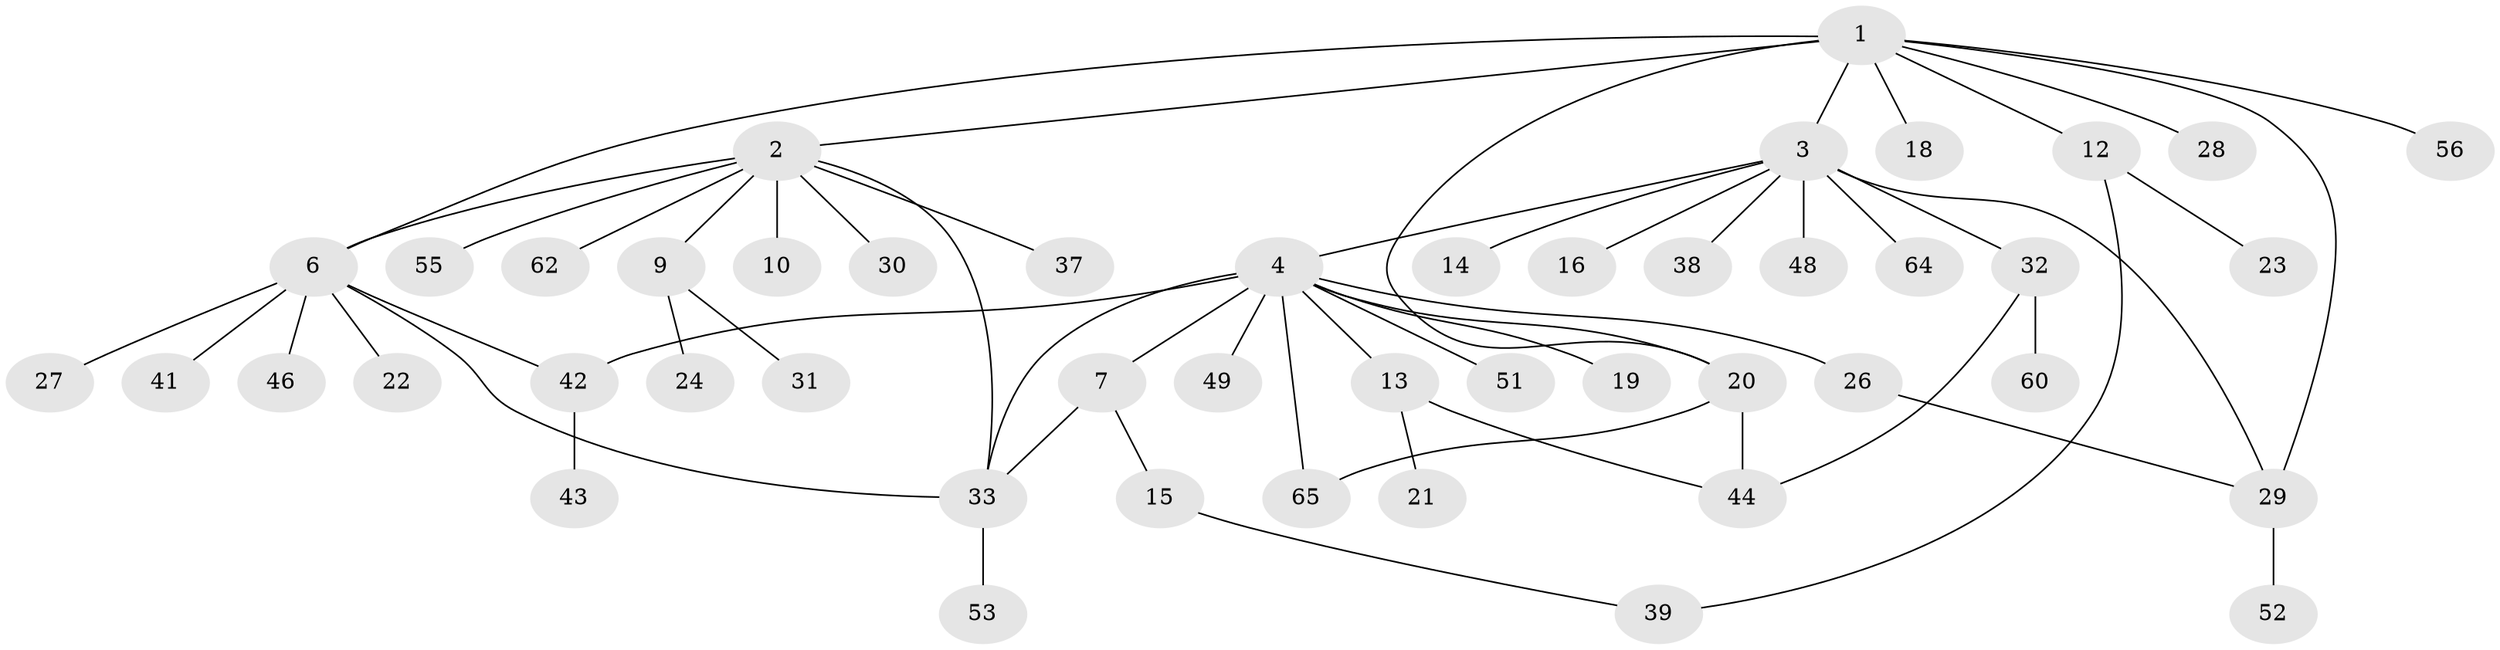 // Generated by graph-tools (version 1.1) at 2025/51/02/27/25 19:51:55]
// undirected, 47 vertices, 58 edges
graph export_dot {
graph [start="1"]
  node [color=gray90,style=filled];
  1 [super="+8"];
  2 [super="+5"];
  3 [super="+11"];
  4 [super="+61"];
  6 [super="+17"];
  7;
  9 [super="+35"];
  10;
  12 [super="+54"];
  13 [super="+25"];
  14;
  15 [super="+45"];
  16;
  18;
  19;
  20 [super="+36"];
  21;
  22;
  23;
  24 [super="+34"];
  26;
  27 [super="+40"];
  28;
  29 [super="+50"];
  30;
  31;
  32 [super="+47"];
  33 [super="+59"];
  37;
  38;
  39;
  41;
  42 [super="+57"];
  43;
  44 [super="+58"];
  46;
  48;
  49;
  51;
  52 [super="+63"];
  53;
  55;
  56;
  60;
  62;
  64;
  65;
  1 -- 2;
  1 -- 3 [weight=2];
  1 -- 6;
  1 -- 12;
  1 -- 18;
  1 -- 20;
  1 -- 28;
  1 -- 56;
  1 -- 29;
  2 -- 6;
  2 -- 9;
  2 -- 30;
  2 -- 37;
  2 -- 33;
  2 -- 55;
  2 -- 10;
  2 -- 62;
  3 -- 4;
  3 -- 14;
  3 -- 16;
  3 -- 29;
  3 -- 32;
  3 -- 38;
  3 -- 48;
  3 -- 64;
  4 -- 7;
  4 -- 13;
  4 -- 19;
  4 -- 20;
  4 -- 26;
  4 -- 33;
  4 -- 42;
  4 -- 49;
  4 -- 51;
  4 -- 65;
  6 -- 27;
  6 -- 33;
  6 -- 41;
  6 -- 46;
  6 -- 22;
  6 -- 42;
  7 -- 15;
  7 -- 33;
  9 -- 24;
  9 -- 31;
  12 -- 23;
  12 -- 39;
  13 -- 21;
  13 -- 44;
  15 -- 39;
  20 -- 65;
  20 -- 44;
  26 -- 29;
  29 -- 52;
  32 -- 60;
  32 -- 44;
  33 -- 53;
  42 -- 43;
}
